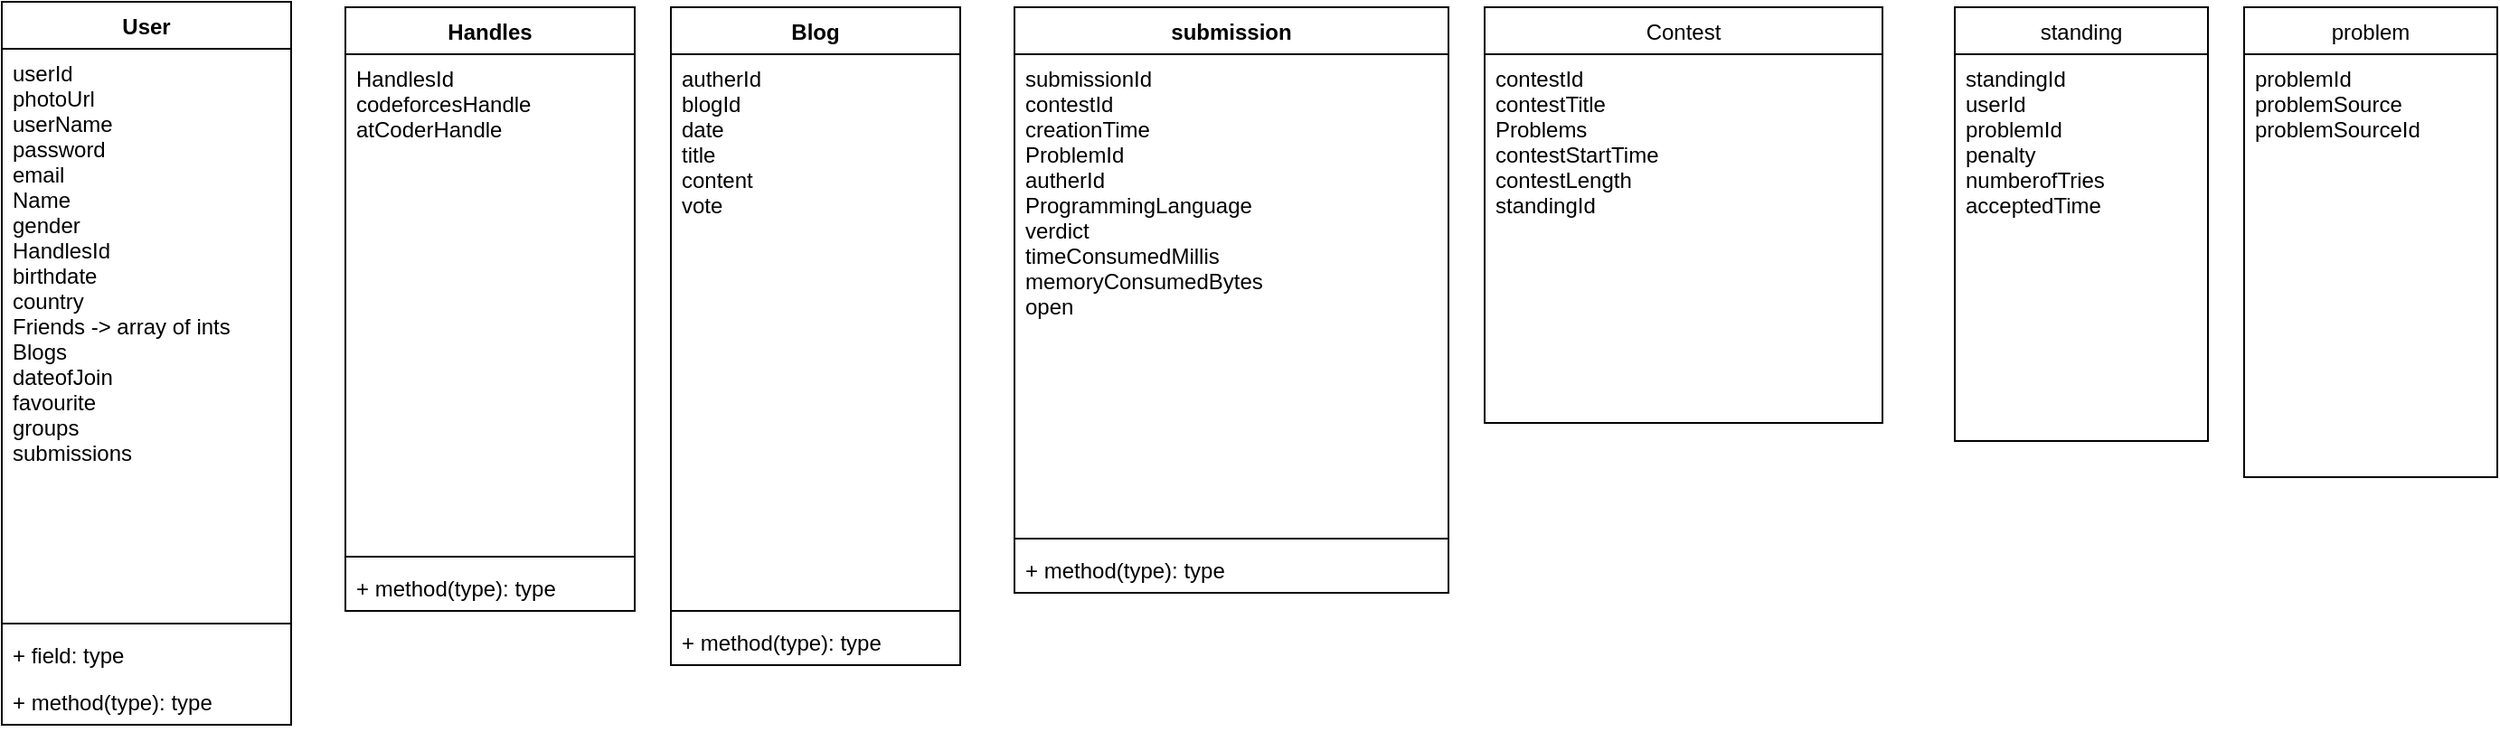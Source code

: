 <mxfile version="14.6.11" type="github">
  <diagram name="Page-1" id="e7e014a7-5840-1c2e-5031-d8a46d1fe8dd">
    <mxGraphModel dx="723" dy="383" grid="1" gridSize="10" guides="1" tooltips="1" connect="1" arrows="1" fold="1" page="1" pageScale="1" pageWidth="1169" pageHeight="826" background="#ffffff" math="0" shadow="0">
      <root>
        <mxCell id="0" />
        <mxCell id="1" parent="0" />
        <mxCell id="JU4NtEomJYwtcVXKQSau-47" value="User" style="swimlane;fontStyle=1;align=center;verticalAlign=top;childLayout=stackLayout;horizontal=1;startSize=26;horizontalStack=0;resizeParent=1;resizeParentMax=0;resizeLast=0;collapsible=1;marginBottom=0;" vertex="1" parent="1">
          <mxGeometry x="20" y="17" width="160" height="400" as="geometry" />
        </mxCell>
        <mxCell id="JU4NtEomJYwtcVXKQSau-48" value="userId&#xa;photoUrl&#xa;userName&#xa;password&#xa;email&#xa;Name&#xa;gender&#xa;HandlesId &#xa;birthdate&#xa;country&#xa;Friends -&gt; array of ints&#xa;Blogs  &#xa;dateofJoin&#xa;favourite&#xa;groups &#xa;submissions" style="text;strokeColor=none;fillColor=none;align=left;verticalAlign=top;spacingLeft=4;spacingRight=4;overflow=hidden;rotatable=0;points=[[0,0.5],[1,0.5]];portConstraint=eastwest;" vertex="1" parent="JU4NtEomJYwtcVXKQSau-47">
          <mxGeometry y="26" width="160" height="314" as="geometry" />
        </mxCell>
        <mxCell id="JU4NtEomJYwtcVXKQSau-49" value="" style="line;strokeWidth=1;fillColor=none;align=left;verticalAlign=middle;spacingTop=-1;spacingLeft=3;spacingRight=3;rotatable=0;labelPosition=right;points=[];portConstraint=eastwest;" vertex="1" parent="JU4NtEomJYwtcVXKQSau-47">
          <mxGeometry y="340" width="160" height="8" as="geometry" />
        </mxCell>
        <mxCell id="JU4NtEomJYwtcVXKQSau-51" value="+ field: type" style="text;strokeColor=none;fillColor=none;align=left;verticalAlign=top;spacingLeft=4;spacingRight=4;overflow=hidden;rotatable=0;points=[[0,0.5],[1,0.5]];portConstraint=eastwest;" vertex="1" parent="JU4NtEomJYwtcVXKQSau-47">
          <mxGeometry y="348" width="160" height="26" as="geometry" />
        </mxCell>
        <mxCell id="JU4NtEomJYwtcVXKQSau-50" value="+ method(type): type" style="text;strokeColor=none;fillColor=none;align=left;verticalAlign=top;spacingLeft=4;spacingRight=4;overflow=hidden;rotatable=0;points=[[0,0.5],[1,0.5]];portConstraint=eastwest;" vertex="1" parent="JU4NtEomJYwtcVXKQSau-47">
          <mxGeometry y="374" width="160" height="26" as="geometry" />
        </mxCell>
        <mxCell id="JU4NtEomJYwtcVXKQSau-52" value="Blog" style="swimlane;fontStyle=1;align=center;verticalAlign=top;childLayout=stackLayout;horizontal=1;startSize=26;horizontalStack=0;resizeParent=1;resizeParentMax=0;resizeLast=0;collapsible=1;marginBottom=0;" vertex="1" parent="1">
          <mxGeometry x="390" y="20" width="160" height="364" as="geometry" />
        </mxCell>
        <mxCell id="JU4NtEomJYwtcVXKQSau-53" value="autherId&#xa;blogId&#xa;date&#xa;title&#xa;content&#xa;vote " style="text;strokeColor=none;fillColor=none;align=left;verticalAlign=top;spacingLeft=4;spacingRight=4;overflow=hidden;rotatable=0;points=[[0,0.5],[1,0.5]];portConstraint=eastwest;" vertex="1" parent="JU4NtEomJYwtcVXKQSau-52">
          <mxGeometry y="26" width="160" height="304" as="geometry" />
        </mxCell>
        <mxCell id="JU4NtEomJYwtcVXKQSau-54" value="" style="line;strokeWidth=1;fillColor=none;align=left;verticalAlign=middle;spacingTop=-1;spacingLeft=3;spacingRight=3;rotatable=0;labelPosition=right;points=[];portConstraint=eastwest;" vertex="1" parent="JU4NtEomJYwtcVXKQSau-52">
          <mxGeometry y="330" width="160" height="8" as="geometry" />
        </mxCell>
        <mxCell id="JU4NtEomJYwtcVXKQSau-55" value="+ method(type): type" style="text;strokeColor=none;fillColor=none;align=left;verticalAlign=top;spacingLeft=4;spacingRight=4;overflow=hidden;rotatable=0;points=[[0,0.5],[1,0.5]];portConstraint=eastwest;" vertex="1" parent="JU4NtEomJYwtcVXKQSau-52">
          <mxGeometry y="338" width="160" height="26" as="geometry" />
        </mxCell>
        <mxCell id="JU4NtEomJYwtcVXKQSau-56" value="submission" style="swimlane;fontStyle=1;align=center;verticalAlign=top;childLayout=stackLayout;horizontal=1;startSize=26;horizontalStack=0;resizeParent=1;resizeParentMax=0;resizeLast=0;collapsible=1;marginBottom=0;" vertex="1" parent="1">
          <mxGeometry x="580" y="20" width="240" height="324" as="geometry" />
        </mxCell>
        <mxCell id="JU4NtEomJYwtcVXKQSau-57" value="submissionId &#xa;contestId&#xa;creationTime&#xa;ProblemId&#xa;autherId&#xa;ProgrammingLanguage&#xa;verdict&#xa;timeConsumedMillis&#xa;memoryConsumedBytes&#xa;open" style="text;strokeColor=none;fillColor=none;align=left;verticalAlign=top;spacingLeft=4;spacingRight=4;overflow=hidden;rotatable=0;points=[[0,0.5],[1,0.5]];portConstraint=eastwest;" vertex="1" parent="JU4NtEomJYwtcVXKQSau-56">
          <mxGeometry y="26" width="240" height="264" as="geometry" />
        </mxCell>
        <mxCell id="JU4NtEomJYwtcVXKQSau-58" value="" style="line;strokeWidth=1;fillColor=none;align=left;verticalAlign=middle;spacingTop=-1;spacingLeft=3;spacingRight=3;rotatable=0;labelPosition=right;points=[];portConstraint=eastwest;" vertex="1" parent="JU4NtEomJYwtcVXKQSau-56">
          <mxGeometry y="290" width="240" height="8" as="geometry" />
        </mxCell>
        <mxCell id="JU4NtEomJYwtcVXKQSau-59" value="+ method(type): type" style="text;strokeColor=none;fillColor=none;align=left;verticalAlign=top;spacingLeft=4;spacingRight=4;overflow=hidden;rotatable=0;points=[[0,0.5],[1,0.5]];portConstraint=eastwest;" vertex="1" parent="JU4NtEomJYwtcVXKQSau-56">
          <mxGeometry y="298" width="240" height="26" as="geometry" />
        </mxCell>
        <mxCell id="JU4NtEomJYwtcVXKQSau-61" value="Handles" style="swimlane;fontStyle=1;align=center;verticalAlign=top;childLayout=stackLayout;horizontal=1;startSize=26;horizontalStack=0;resizeParent=1;resizeParentMax=0;resizeLast=0;collapsible=1;marginBottom=0;" vertex="1" parent="1">
          <mxGeometry x="210" y="20" width="160" height="334" as="geometry" />
        </mxCell>
        <mxCell id="JU4NtEomJYwtcVXKQSau-62" value="HandlesId&#xa;codeforcesHandle&#xa;atCoderHandle&#xa;&#xa;" style="text;strokeColor=none;fillColor=none;align=left;verticalAlign=top;spacingLeft=4;spacingRight=4;overflow=hidden;rotatable=0;points=[[0,0.5],[1,0.5]];portConstraint=eastwest;" vertex="1" parent="JU4NtEomJYwtcVXKQSau-61">
          <mxGeometry y="26" width="160" height="274" as="geometry" />
        </mxCell>
        <mxCell id="JU4NtEomJYwtcVXKQSau-63" value="" style="line;strokeWidth=1;fillColor=none;align=left;verticalAlign=middle;spacingTop=-1;spacingLeft=3;spacingRight=3;rotatable=0;labelPosition=right;points=[];portConstraint=eastwest;" vertex="1" parent="JU4NtEomJYwtcVXKQSau-61">
          <mxGeometry y="300" width="160" height="8" as="geometry" />
        </mxCell>
        <mxCell id="JU4NtEomJYwtcVXKQSau-64" value="+ method(type): type" style="text;strokeColor=none;fillColor=none;align=left;verticalAlign=top;spacingLeft=4;spacingRight=4;overflow=hidden;rotatable=0;points=[[0,0.5],[1,0.5]];portConstraint=eastwest;" vertex="1" parent="JU4NtEomJYwtcVXKQSau-61">
          <mxGeometry y="308" width="160" height="26" as="geometry" />
        </mxCell>
        <mxCell id="JU4NtEomJYwtcVXKQSau-65" value="Contest" style="swimlane;fontStyle=0;childLayout=stackLayout;horizontal=1;startSize=26;fillColor=none;horizontalStack=0;resizeParent=1;resizeParentMax=0;resizeLast=0;collapsible=1;marginBottom=0;" vertex="1" parent="1">
          <mxGeometry x="840" y="20" width="220" height="230" as="geometry" />
        </mxCell>
        <mxCell id="JU4NtEomJYwtcVXKQSau-66" value="contestId&#xa;contestTitle&#xa;Problems&#xa;contestStartTime&#xa;contestLength&#xa;standingId&#xa;" style="text;strokeColor=none;fillColor=none;align=left;verticalAlign=top;spacingLeft=4;spacingRight=4;overflow=hidden;rotatable=0;points=[[0,0.5],[1,0.5]];portConstraint=eastwest;" vertex="1" parent="JU4NtEomJYwtcVXKQSau-65">
          <mxGeometry y="26" width="220" height="204" as="geometry" />
        </mxCell>
        <mxCell id="JU4NtEomJYwtcVXKQSau-69" value="standing" style="swimlane;fontStyle=0;childLayout=stackLayout;horizontal=1;startSize=26;fillColor=none;horizontalStack=0;resizeParent=1;resizeParentMax=0;resizeLast=0;collapsible=1;marginBottom=0;" vertex="1" parent="1">
          <mxGeometry x="1100" y="20" width="140" height="240" as="geometry" />
        </mxCell>
        <mxCell id="JU4NtEomJYwtcVXKQSau-70" value="standingId&#xa;userId&#xa;problemId&#xa;penalty&#xa;numberofTries&#xa;acceptedTime&#xa;" style="text;strokeColor=none;fillColor=none;align=left;verticalAlign=top;spacingLeft=4;spacingRight=4;overflow=hidden;rotatable=0;points=[[0,0.5],[1,0.5]];portConstraint=eastwest;" vertex="1" parent="JU4NtEomJYwtcVXKQSau-69">
          <mxGeometry y="26" width="140" height="214" as="geometry" />
        </mxCell>
        <mxCell id="JU4NtEomJYwtcVXKQSau-73" value="problem" style="swimlane;fontStyle=0;childLayout=stackLayout;horizontal=1;startSize=26;fillColor=none;horizontalStack=0;resizeParent=1;resizeParentMax=0;resizeLast=0;collapsible=1;marginBottom=0;" vertex="1" parent="1">
          <mxGeometry x="1260" y="20" width="140" height="260" as="geometry" />
        </mxCell>
        <mxCell id="JU4NtEomJYwtcVXKQSau-74" value="problemId&#xa;problemSource&#xa;problemSourceId" style="text;strokeColor=none;fillColor=none;align=left;verticalAlign=top;spacingLeft=4;spacingRight=4;overflow=hidden;rotatable=0;points=[[0,0.5],[1,0.5]];portConstraint=eastwest;" vertex="1" parent="JU4NtEomJYwtcVXKQSau-73">
          <mxGeometry y="26" width="140" height="234" as="geometry" />
        </mxCell>
      </root>
    </mxGraphModel>
  </diagram>
</mxfile>
